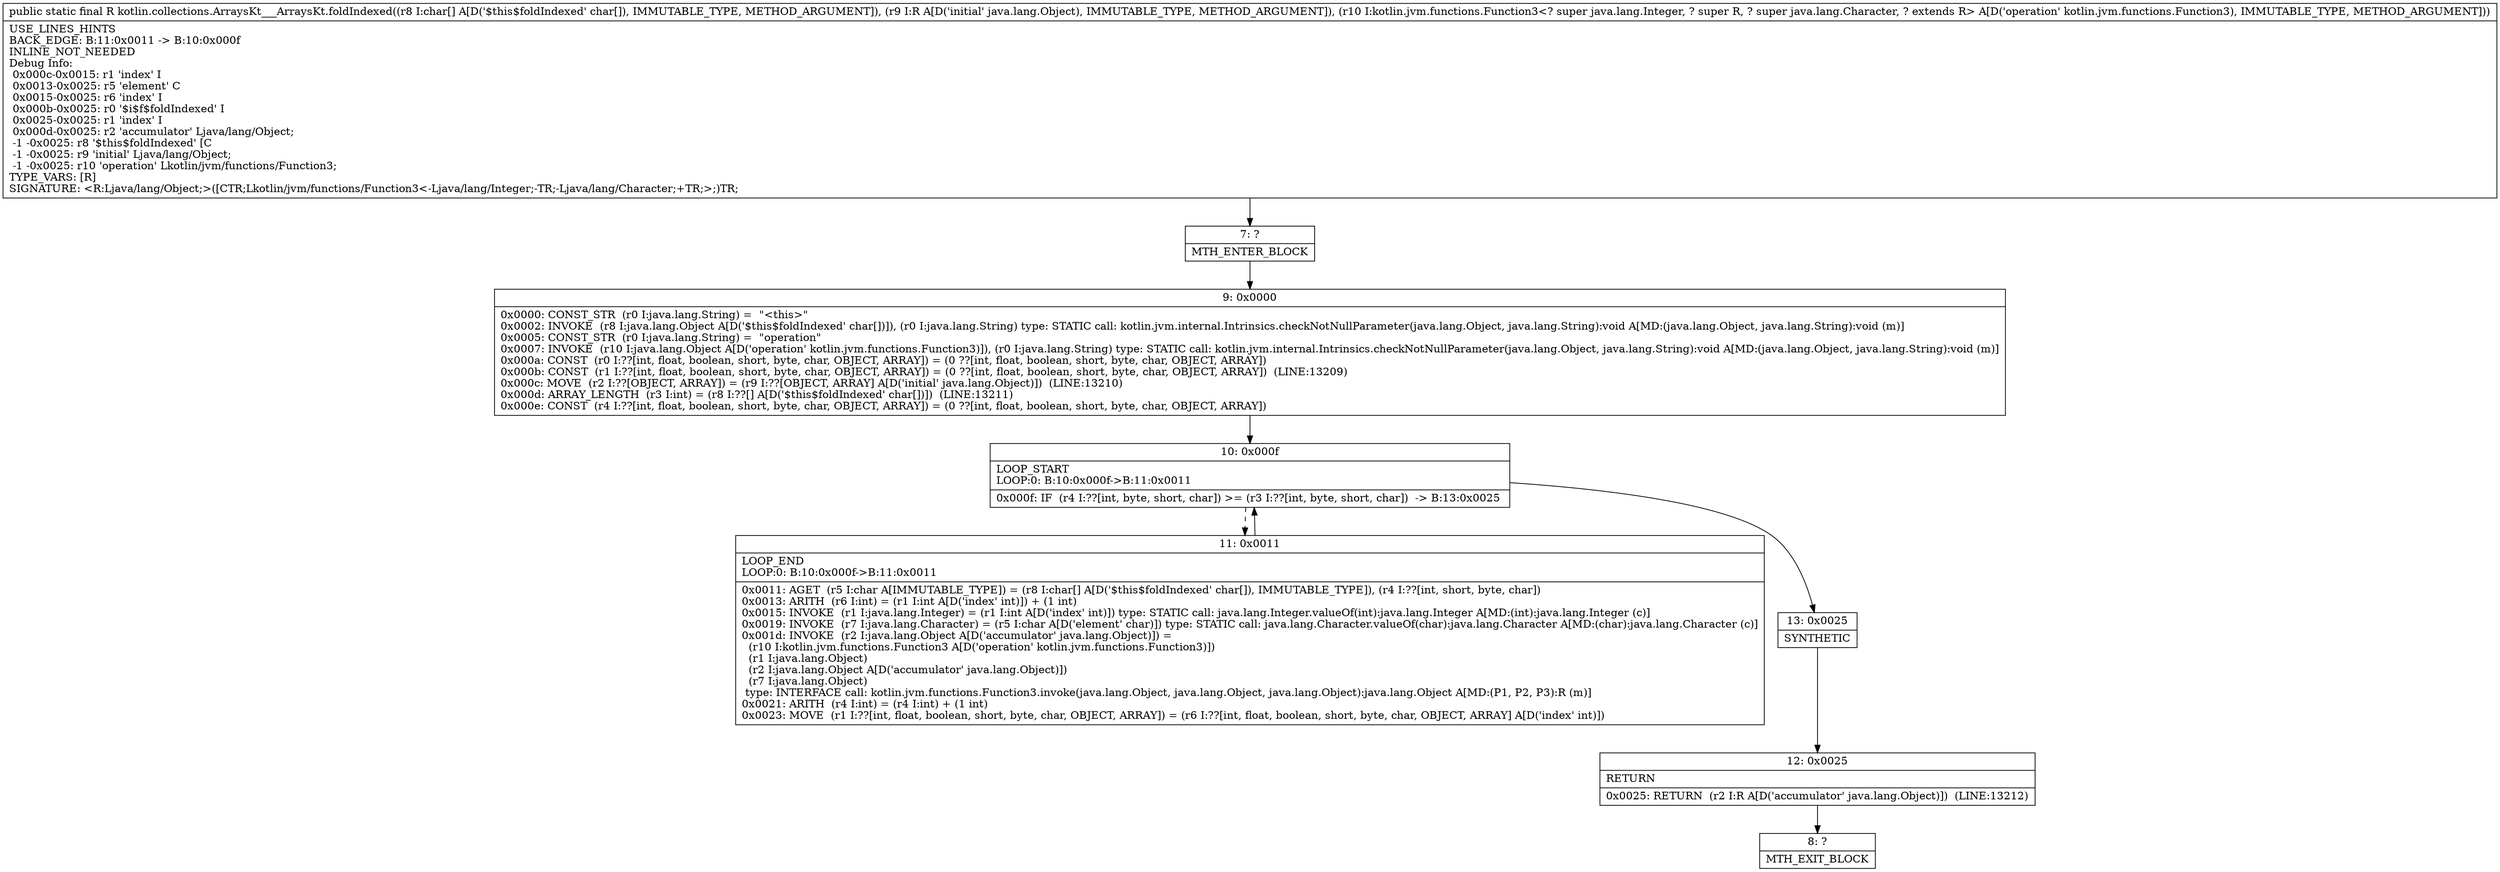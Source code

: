 digraph "CFG forkotlin.collections.ArraysKt___ArraysKt.foldIndexed([CLjava\/lang\/Object;Lkotlin\/jvm\/functions\/Function3;)Ljava\/lang\/Object;" {
Node_7 [shape=record,label="{7\:\ ?|MTH_ENTER_BLOCK\l}"];
Node_9 [shape=record,label="{9\:\ 0x0000|0x0000: CONST_STR  (r0 I:java.lang.String) =  \"\<this\>\" \l0x0002: INVOKE  (r8 I:java.lang.Object A[D('$this$foldIndexed' char[])]), (r0 I:java.lang.String) type: STATIC call: kotlin.jvm.internal.Intrinsics.checkNotNullParameter(java.lang.Object, java.lang.String):void A[MD:(java.lang.Object, java.lang.String):void (m)]\l0x0005: CONST_STR  (r0 I:java.lang.String) =  \"operation\" \l0x0007: INVOKE  (r10 I:java.lang.Object A[D('operation' kotlin.jvm.functions.Function3)]), (r0 I:java.lang.String) type: STATIC call: kotlin.jvm.internal.Intrinsics.checkNotNullParameter(java.lang.Object, java.lang.String):void A[MD:(java.lang.Object, java.lang.String):void (m)]\l0x000a: CONST  (r0 I:??[int, float, boolean, short, byte, char, OBJECT, ARRAY]) = (0 ??[int, float, boolean, short, byte, char, OBJECT, ARRAY]) \l0x000b: CONST  (r1 I:??[int, float, boolean, short, byte, char, OBJECT, ARRAY]) = (0 ??[int, float, boolean, short, byte, char, OBJECT, ARRAY])  (LINE:13209)\l0x000c: MOVE  (r2 I:??[OBJECT, ARRAY]) = (r9 I:??[OBJECT, ARRAY] A[D('initial' java.lang.Object)])  (LINE:13210)\l0x000d: ARRAY_LENGTH  (r3 I:int) = (r8 I:??[] A[D('$this$foldIndexed' char[])])  (LINE:13211)\l0x000e: CONST  (r4 I:??[int, float, boolean, short, byte, char, OBJECT, ARRAY]) = (0 ??[int, float, boolean, short, byte, char, OBJECT, ARRAY]) \l}"];
Node_10 [shape=record,label="{10\:\ 0x000f|LOOP_START\lLOOP:0: B:10:0x000f\-\>B:11:0x0011\l|0x000f: IF  (r4 I:??[int, byte, short, char]) \>= (r3 I:??[int, byte, short, char])  \-\> B:13:0x0025 \l}"];
Node_11 [shape=record,label="{11\:\ 0x0011|LOOP_END\lLOOP:0: B:10:0x000f\-\>B:11:0x0011\l|0x0011: AGET  (r5 I:char A[IMMUTABLE_TYPE]) = (r8 I:char[] A[D('$this$foldIndexed' char[]), IMMUTABLE_TYPE]), (r4 I:??[int, short, byte, char]) \l0x0013: ARITH  (r6 I:int) = (r1 I:int A[D('index' int)]) + (1 int) \l0x0015: INVOKE  (r1 I:java.lang.Integer) = (r1 I:int A[D('index' int)]) type: STATIC call: java.lang.Integer.valueOf(int):java.lang.Integer A[MD:(int):java.lang.Integer (c)]\l0x0019: INVOKE  (r7 I:java.lang.Character) = (r5 I:char A[D('element' char)]) type: STATIC call: java.lang.Character.valueOf(char):java.lang.Character A[MD:(char):java.lang.Character (c)]\l0x001d: INVOKE  (r2 I:java.lang.Object A[D('accumulator' java.lang.Object)]) = \l  (r10 I:kotlin.jvm.functions.Function3 A[D('operation' kotlin.jvm.functions.Function3)])\l  (r1 I:java.lang.Object)\l  (r2 I:java.lang.Object A[D('accumulator' java.lang.Object)])\l  (r7 I:java.lang.Object)\l type: INTERFACE call: kotlin.jvm.functions.Function3.invoke(java.lang.Object, java.lang.Object, java.lang.Object):java.lang.Object A[MD:(P1, P2, P3):R (m)]\l0x0021: ARITH  (r4 I:int) = (r4 I:int) + (1 int) \l0x0023: MOVE  (r1 I:??[int, float, boolean, short, byte, char, OBJECT, ARRAY]) = (r6 I:??[int, float, boolean, short, byte, char, OBJECT, ARRAY] A[D('index' int)]) \l}"];
Node_13 [shape=record,label="{13\:\ 0x0025|SYNTHETIC\l}"];
Node_12 [shape=record,label="{12\:\ 0x0025|RETURN\l|0x0025: RETURN  (r2 I:R A[D('accumulator' java.lang.Object)])  (LINE:13212)\l}"];
Node_8 [shape=record,label="{8\:\ ?|MTH_EXIT_BLOCK\l}"];
MethodNode[shape=record,label="{public static final R kotlin.collections.ArraysKt___ArraysKt.foldIndexed((r8 I:char[] A[D('$this$foldIndexed' char[]), IMMUTABLE_TYPE, METHOD_ARGUMENT]), (r9 I:R A[D('initial' java.lang.Object), IMMUTABLE_TYPE, METHOD_ARGUMENT]), (r10 I:kotlin.jvm.functions.Function3\<? super java.lang.Integer, ? super R, ? super java.lang.Character, ? extends R\> A[D('operation' kotlin.jvm.functions.Function3), IMMUTABLE_TYPE, METHOD_ARGUMENT]))  | USE_LINES_HINTS\lBACK_EDGE: B:11:0x0011 \-\> B:10:0x000f\lINLINE_NOT_NEEDED\lDebug Info:\l  0x000c\-0x0015: r1 'index' I\l  0x0013\-0x0025: r5 'element' C\l  0x0015\-0x0025: r6 'index' I\l  0x000b\-0x0025: r0 '$i$f$foldIndexed' I\l  0x0025\-0x0025: r1 'index' I\l  0x000d\-0x0025: r2 'accumulator' Ljava\/lang\/Object;\l  \-1 \-0x0025: r8 '$this$foldIndexed' [C\l  \-1 \-0x0025: r9 'initial' Ljava\/lang\/Object;\l  \-1 \-0x0025: r10 'operation' Lkotlin\/jvm\/functions\/Function3;\lTYPE_VARS: [R]\lSIGNATURE: \<R:Ljava\/lang\/Object;\>([CTR;Lkotlin\/jvm\/functions\/Function3\<\-Ljava\/lang\/Integer;\-TR;\-Ljava\/lang\/Character;+TR;\>;)TR;\l}"];
MethodNode -> Node_7;Node_7 -> Node_9;
Node_9 -> Node_10;
Node_10 -> Node_11[style=dashed];
Node_10 -> Node_13;
Node_11 -> Node_10;
Node_13 -> Node_12;
Node_12 -> Node_8;
}

